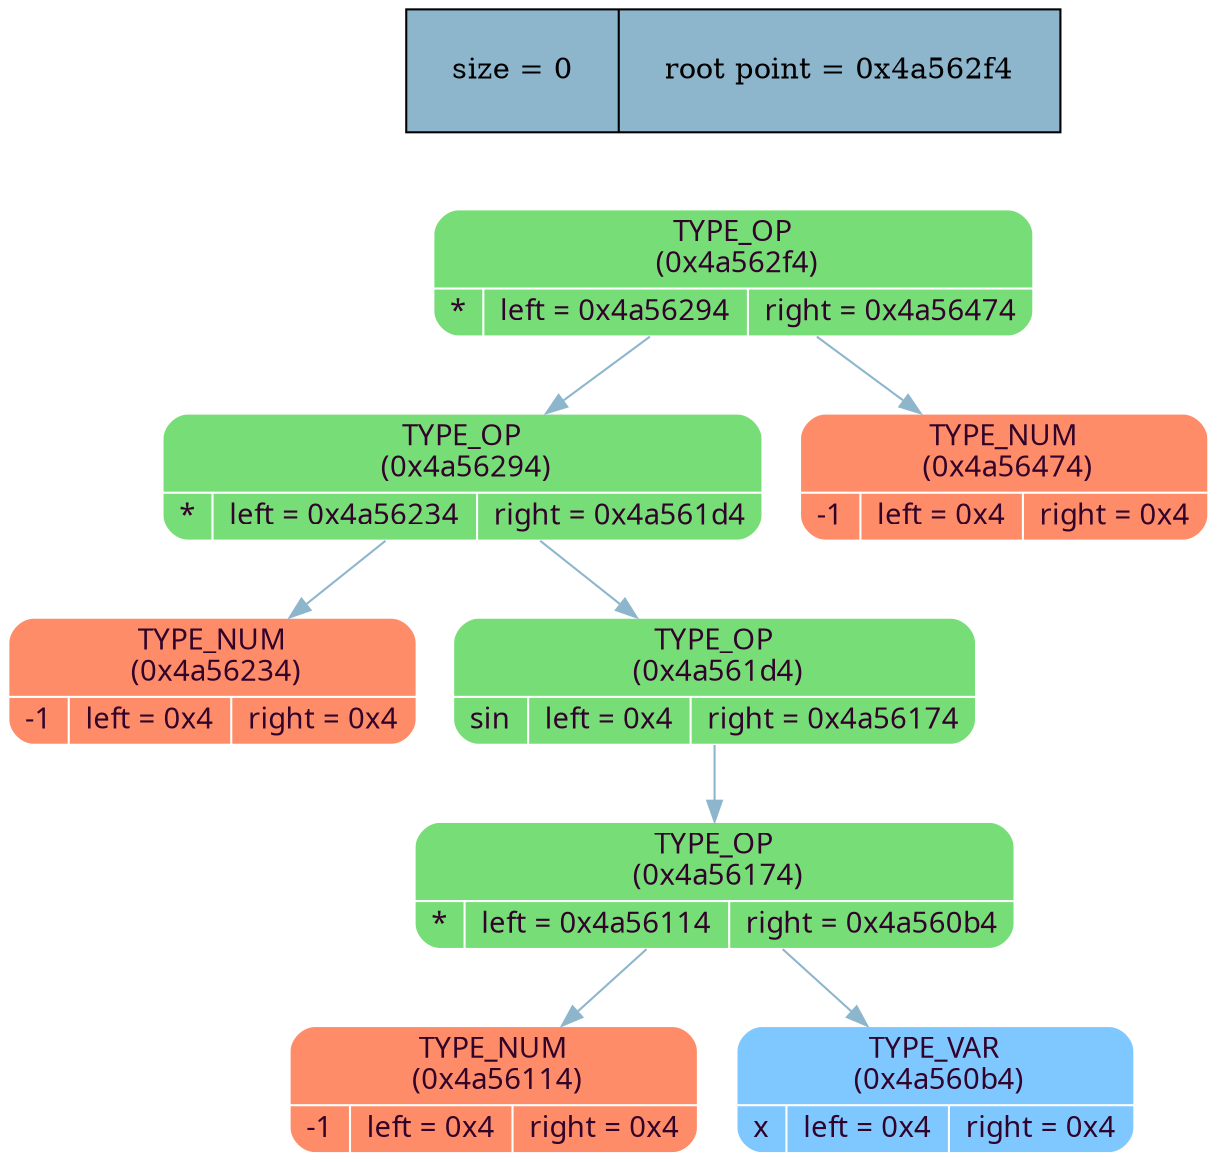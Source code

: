 digraph   
{
rankdir = ""
splines = "true"

node_stat [margin = "0.3*0.3", style = "filled", shape = "record", fillcolor = "#8DB6CD" label = " size = 0 | root point = 0x4a562f4"]
{rank = source; node_stat}

node0x4a562f4 [shape = "Mrecord", fillcolor = "#77DD77", style = "filled", fontcolor = "#31032A", fontname = "Calibri", color = "white", label = "{TYPE_OP\n (0x4a562f4)| {* |left = 0x4a56294 |right = 0x4a56474}}"]
node0x4a562f4 -> node0x4a56294 [color = "#8DB6CD", style = "", constraint = true, fillcolor = "#8DB6CD",   fontcolor = "", fontname = "Calibri", label = ""];
node0x4a56294 [shape = "Mrecord", fillcolor = "#77DD77", style = "filled", fontcolor = "#31032A", fontname = "Calibri", color = "white", label = "{TYPE_OP\n (0x4a56294)| {* |left = 0x4a56234 |right = 0x4a561d4}}"]
node0x4a56294 -> node0x4a56234 [color = "#8DB6CD", style = "", constraint = true, fillcolor = "#8DB6CD",   fontcolor = "", fontname = "Calibri", label = ""];
node0x4a56234 [shape = "Mrecord", fillcolor = "#FF8C69", style = "filled", fontcolor = "#31032A", fontname = "Calibri", color = "white", label = "{TYPE_NUM\n (0x4a56234)| {-1 |left = 0x4 |right = 0x4}}"]
node0x4a56294 -> node0x4a561d4 [color = "#8DB6CD", style = "", constraint = true, fillcolor = "#8DB6CD",   fontcolor = "", fontname = "Calibri", label = ""];
node0x4a561d4 [shape = "Mrecord", fillcolor = "#77DD77", style = "filled", fontcolor = "#31032A", fontname = "Calibri", color = "white", label = "{TYPE_OP\n (0x4a561d4)| {sin |left = 0x4 |right = 0x4a56174}}"]
node0x4a561d4 -> node0x4a56174 [color = "#8DB6CD", style = "", constraint = true, fillcolor = "#8DB6CD",   fontcolor = "", fontname = "Calibri", label = ""];
node0x4a56174 [shape = "Mrecord", fillcolor = "#77DD77", style = "filled", fontcolor = "#31032A", fontname = "Calibri", color = "white", label = "{TYPE_OP\n (0x4a56174)| {* |left = 0x4a56114 |right = 0x4a560b4}}"]
node0x4a56174 -> node0x4a56114 [color = "#8DB6CD", style = "", constraint = true, fillcolor = "#8DB6CD",   fontcolor = "", fontname = "Calibri", label = ""];
node0x4a56114 [shape = "Mrecord", fillcolor = "#FF8C69", style = "filled", fontcolor = "#31032A", fontname = "Calibri", color = "white", label = "{TYPE_NUM\n (0x4a56114)| {-1 |left = 0x4 |right = 0x4}}"]
node0x4a56174 -> node0x4a560b4 [color = "#8DB6CD", style = "", constraint = true, fillcolor = "#8DB6CD",   fontcolor = "", fontname = "Calibri", label = ""];
node0x4a560b4 [shape = "Mrecord", fillcolor = "#7FC7FF", style = "filled", fontcolor = "#31032A", fontname = "Calibri", color = "white", label = "{TYPE_VAR\n (0x4a560b4)| {x |left = 0x4 |right = 0x4}}"]
node0x4a562f4 -> node0x4a56474 [color = "#8DB6CD", style = "", constraint = true, fillcolor = "#8DB6CD",   fontcolor = "", fontname = "Calibri", label = ""];
node0x4a56474 [shape = "Mrecord", fillcolor = "#FF8C69", style = "filled", fontcolor = "#31032A", fontname = "Calibri", color = "white", label = "{TYPE_NUM\n (0x4a56474)| {-1 |left = 0x4 |right = 0x4}}"]
}
